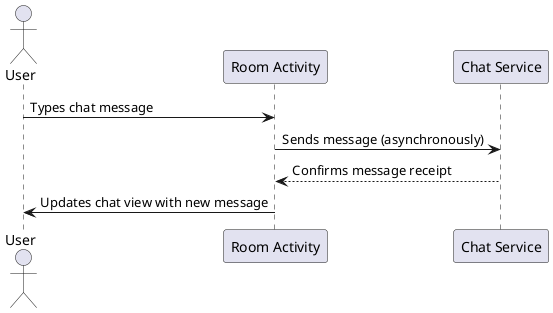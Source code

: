 @startuml
actor User

participant "Room Activity" as RA
participant "Chat Service" as CS

User -> RA: Types chat message
RA -> CS: Sends message (asynchronously)
CS --> RA: Confirms message receipt
RA -> User: Updates chat view with new message
@enduml
